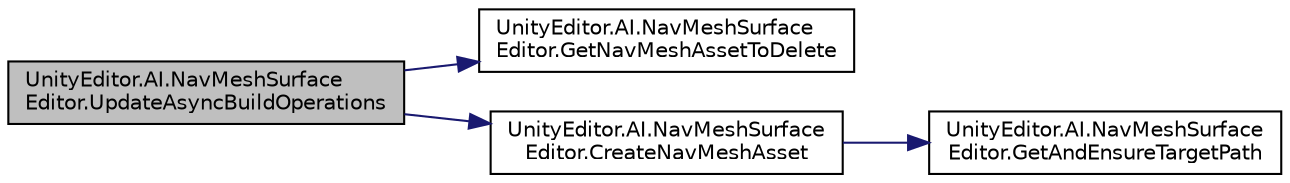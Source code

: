 digraph "UnityEditor.AI.NavMeshSurfaceEditor.UpdateAsyncBuildOperations"
{
 // LATEX_PDF_SIZE
  edge [fontname="Helvetica",fontsize="10",labelfontname="Helvetica",labelfontsize="10"];
  node [fontname="Helvetica",fontsize="10",shape=record];
  rankdir="LR";
  Node38 [label="UnityEditor.AI.NavMeshSurface\lEditor.UpdateAsyncBuildOperations",height=0.2,width=0.4,color="black", fillcolor="grey75", style="filled", fontcolor="black",tooltip=" "];
  Node38 -> Node39 [color="midnightblue",fontsize="10",style="solid",fontname="Helvetica"];
  Node39 [label="UnityEditor.AI.NavMeshSurface\lEditor.GetNavMeshAssetToDelete",height=0.2,width=0.4,color="black", fillcolor="white", style="filled",URL="$class_unity_editor_1_1_a_i_1_1_nav_mesh_surface_editor.html#a62d812e7240674fac22e1e87c2576827",tooltip=" "];
  Node38 -> Node40 [color="midnightblue",fontsize="10",style="solid",fontname="Helvetica"];
  Node40 [label="UnityEditor.AI.NavMeshSurface\lEditor.CreateNavMeshAsset",height=0.2,width=0.4,color="black", fillcolor="white", style="filled",URL="$class_unity_editor_1_1_a_i_1_1_nav_mesh_surface_editor.html#a8ca8d519f10af7f7325c87010064a7f9",tooltip=" "];
  Node40 -> Node41 [color="midnightblue",fontsize="10",style="solid",fontname="Helvetica"];
  Node41 [label="UnityEditor.AI.NavMeshSurface\lEditor.GetAndEnsureTargetPath",height=0.2,width=0.4,color="black", fillcolor="white", style="filled",URL="$class_unity_editor_1_1_a_i_1_1_nav_mesh_surface_editor.html#ac963cccd1c664932dda539e375189821",tooltip=" "];
}
